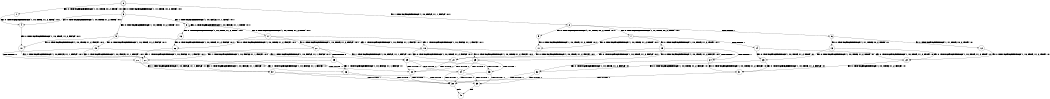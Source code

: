 digraph BCG {
size = "7, 10.5";
center = TRUE;
node [shape = circle];
0 [peripheries = 2];
0 -> 1 [label = "EX !0 !ATOMIC_EXCH_BRANCH (1, +1, TRUE, +0, 2, TRUE) !:0:1:"];
0 -> 2 [label = "EX !1 !ATOMIC_EXCH_BRANCH (1, +0, FALSE, +1, 1, FALSE) !:0:1:"];
0 -> 3 [label = "EX !0 !ATOMIC_EXCH_BRANCH (1, +1, TRUE, +0, 2, TRUE) !:0:1:"];
1 -> 4 [label = "EX !0 !ATOMIC_EXCH_BRANCH (1, +0, TRUE, +1, 2, TRUE) !:0:1:"];
2 -> 5 [label = "EX !0 !ATOMIC_EXCH_BRANCH (1, +1, TRUE, +0, 2, TRUE) !:0:1:"];
2 -> 6 [label = "TERMINATE !1"];
2 -> 7 [label = "EX !0 !ATOMIC_EXCH_BRANCH (1, +1, TRUE, +0, 2, TRUE) !:0:1:"];
3 -> 4 [label = "EX !0 !ATOMIC_EXCH_BRANCH (1, +0, TRUE, +1, 2, TRUE) !:0:1:"];
3 -> 8 [label = "EX !1 !ATOMIC_EXCH_BRANCH (1, +0, FALSE, +1, 1, TRUE) !:0:1:"];
3 -> 9 [label = "EX !0 !ATOMIC_EXCH_BRANCH (1, +0, TRUE, +1, 2, TRUE) !:0:1:"];
4 -> 10 [label = "EX !0 !ATOMIC_EXCH_BRANCH (1, +0, TRUE, +1, 2, FALSE) !:0:1:"];
5 -> 11 [label = "EX !0 !ATOMIC_EXCH_BRANCH (1, +0, TRUE, +1, 2, TRUE) !:0:1:"];
6 -> 12 [label = "EX !0 !ATOMIC_EXCH_BRANCH (1, +1, TRUE, +0, 2, TRUE) !:0:"];
6 -> 13 [label = "EX !0 !ATOMIC_EXCH_BRANCH (1, +1, TRUE, +0, 2, TRUE) !:0:"];
7 -> 11 [label = "EX !0 !ATOMIC_EXCH_BRANCH (1, +0, TRUE, +1, 2, TRUE) !:0:1:"];
7 -> 14 [label = "TERMINATE !1"];
7 -> 15 [label = "EX !0 !ATOMIC_EXCH_BRANCH (1, +0, TRUE, +1, 2, TRUE) !:0:1:"];
8 -> 16 [label = "EX !0 !ATOMIC_EXCH_BRANCH (1, +0, TRUE, +1, 2, TRUE) !:0:1:"];
8 -> 8 [label = "EX !1 !ATOMIC_EXCH_BRANCH (1, +0, FALSE, +1, 1, TRUE) !:0:1:"];
8 -> 17 [label = "EX !0 !ATOMIC_EXCH_BRANCH (1, +0, TRUE, +1, 2, TRUE) !:0:1:"];
9 -> 10 [label = "EX !0 !ATOMIC_EXCH_BRANCH (1, +0, TRUE, +1, 2, FALSE) !:0:1:"];
9 -> 18 [label = "EX !1 !ATOMIC_EXCH_BRANCH (1, +0, FALSE, +1, 1, FALSE) !:0:1:"];
9 -> 19 [label = "EX !0 !ATOMIC_EXCH_BRANCH (1, +0, TRUE, +1, 2, FALSE) !:0:1:"];
10 -> 20 [label = "EX !1 !ATOMIC_EXCH_BRANCH (1, +0, FALSE, +1, 1, FALSE) !:0:1:"];
11 -> 21 [label = "EX !0 !ATOMIC_EXCH_BRANCH (1, +0, TRUE, +1, 2, FALSE) !:0:1:"];
12 -> 22 [label = "EX !0 !ATOMIC_EXCH_BRANCH (1, +0, TRUE, +1, 2, TRUE) !:0:"];
13 -> 22 [label = "EX !0 !ATOMIC_EXCH_BRANCH (1, +0, TRUE, +1, 2, TRUE) !:0:"];
13 -> 23 [label = "EX !0 !ATOMIC_EXCH_BRANCH (1, +0, TRUE, +1, 2, TRUE) !:0:"];
14 -> 22 [label = "EX !0 !ATOMIC_EXCH_BRANCH (1, +0, TRUE, +1, 2, TRUE) !:0:"];
14 -> 23 [label = "EX !0 !ATOMIC_EXCH_BRANCH (1, +0, TRUE, +1, 2, TRUE) !:0:"];
15 -> 21 [label = "EX !0 !ATOMIC_EXCH_BRANCH (1, +0, TRUE, +1, 2, FALSE) !:0:1:"];
15 -> 24 [label = "TERMINATE !1"];
15 -> 25 [label = "EX !0 !ATOMIC_EXCH_BRANCH (1, +0, TRUE, +1, 2, FALSE) !:0:1:"];
16 -> 26 [label = "EX !0 !ATOMIC_EXCH_BRANCH (1, +0, TRUE, +1, 2, FALSE) !:0:1:"];
17 -> 26 [label = "EX !0 !ATOMIC_EXCH_BRANCH (1, +0, TRUE, +1, 2, FALSE) !:0:1:"];
17 -> 18 [label = "EX !1 !ATOMIC_EXCH_BRANCH (1, +0, FALSE, +1, 1, FALSE) !:0:1:"];
17 -> 27 [label = "EX !0 !ATOMIC_EXCH_BRANCH (1, +0, TRUE, +1, 2, FALSE) !:0:1:"];
18 -> 21 [label = "EX !0 !ATOMIC_EXCH_BRANCH (1, +0, TRUE, +1, 2, FALSE) !:0:1:"];
18 -> 24 [label = "TERMINATE !1"];
18 -> 25 [label = "EX !0 !ATOMIC_EXCH_BRANCH (1, +0, TRUE, +1, 2, FALSE) !:0:1:"];
19 -> 20 [label = "EX !1 !ATOMIC_EXCH_BRANCH (1, +0, FALSE, +1, 1, FALSE) !:0:1:"];
19 -> 28 [label = "TERMINATE !0"];
19 -> 29 [label = "EX !1 !ATOMIC_EXCH_BRANCH (1, +0, FALSE, +1, 1, FALSE) !:0:1:"];
20 -> 30 [label = "TERMINATE !0"];
21 -> 30 [label = "TERMINATE !0"];
22 -> 31 [label = "EX !0 !ATOMIC_EXCH_BRANCH (1, +0, TRUE, +1, 2, FALSE) !:0:"];
23 -> 31 [label = "EX !0 !ATOMIC_EXCH_BRANCH (1, +0, TRUE, +1, 2, FALSE) !:0:"];
23 -> 32 [label = "EX !0 !ATOMIC_EXCH_BRANCH (1, +0, TRUE, +1, 2, FALSE) !:0:"];
24 -> 31 [label = "EX !0 !ATOMIC_EXCH_BRANCH (1, +0, TRUE, +1, 2, FALSE) !:0:"];
24 -> 32 [label = "EX !0 !ATOMIC_EXCH_BRANCH (1, +0, TRUE, +1, 2, FALSE) !:0:"];
25 -> 30 [label = "TERMINATE !0"];
25 -> 33 [label = "TERMINATE !1"];
25 -> 34 [label = "TERMINATE !0"];
26 -> 20 [label = "EX !1 !ATOMIC_EXCH_BRANCH (1, +0, FALSE, +1, 1, FALSE) !:0:1:"];
27 -> 20 [label = "EX !1 !ATOMIC_EXCH_BRANCH (1, +0, FALSE, +1, 1, FALSE) !:0:1:"];
27 -> 35 [label = "TERMINATE !0"];
27 -> 29 [label = "EX !1 !ATOMIC_EXCH_BRANCH (1, +0, FALSE, +1, 1, FALSE) !:0:1:"];
28 -> 36 [label = "EX !1 !ATOMIC_EXCH_BRANCH (1, +0, FALSE, +1, 1, FALSE) !:1:"];
28 -> 37 [label = "EX !1 !ATOMIC_EXCH_BRANCH (1, +0, FALSE, +1, 1, FALSE) !:1:"];
29 -> 30 [label = "TERMINATE !0"];
29 -> 33 [label = "TERMINATE !1"];
29 -> 34 [label = "TERMINATE !0"];
30 -> 38 [label = "TERMINATE !1"];
31 -> 38 [label = "TERMINATE !0"];
32 -> 38 [label = "TERMINATE !0"];
32 -> 39 [label = "TERMINATE !0"];
33 -> 38 [label = "TERMINATE !0"];
33 -> 39 [label = "TERMINATE !0"];
34 -> 38 [label = "TERMINATE !1"];
34 -> 39 [label = "TERMINATE !1"];
35 -> 36 [label = "EX !1 !ATOMIC_EXCH_BRANCH (1, +0, FALSE, +1, 1, FALSE) !:1:"];
35 -> 37 [label = "EX !1 !ATOMIC_EXCH_BRANCH (1, +0, FALSE, +1, 1, FALSE) !:1:"];
36 -> 38 [label = "TERMINATE !1"];
37 -> 38 [label = "TERMINATE !1"];
37 -> 39 [label = "TERMINATE !1"];
38 -> 40 [label = "exit"];
39 -> 40 [label = "exit"];
}
